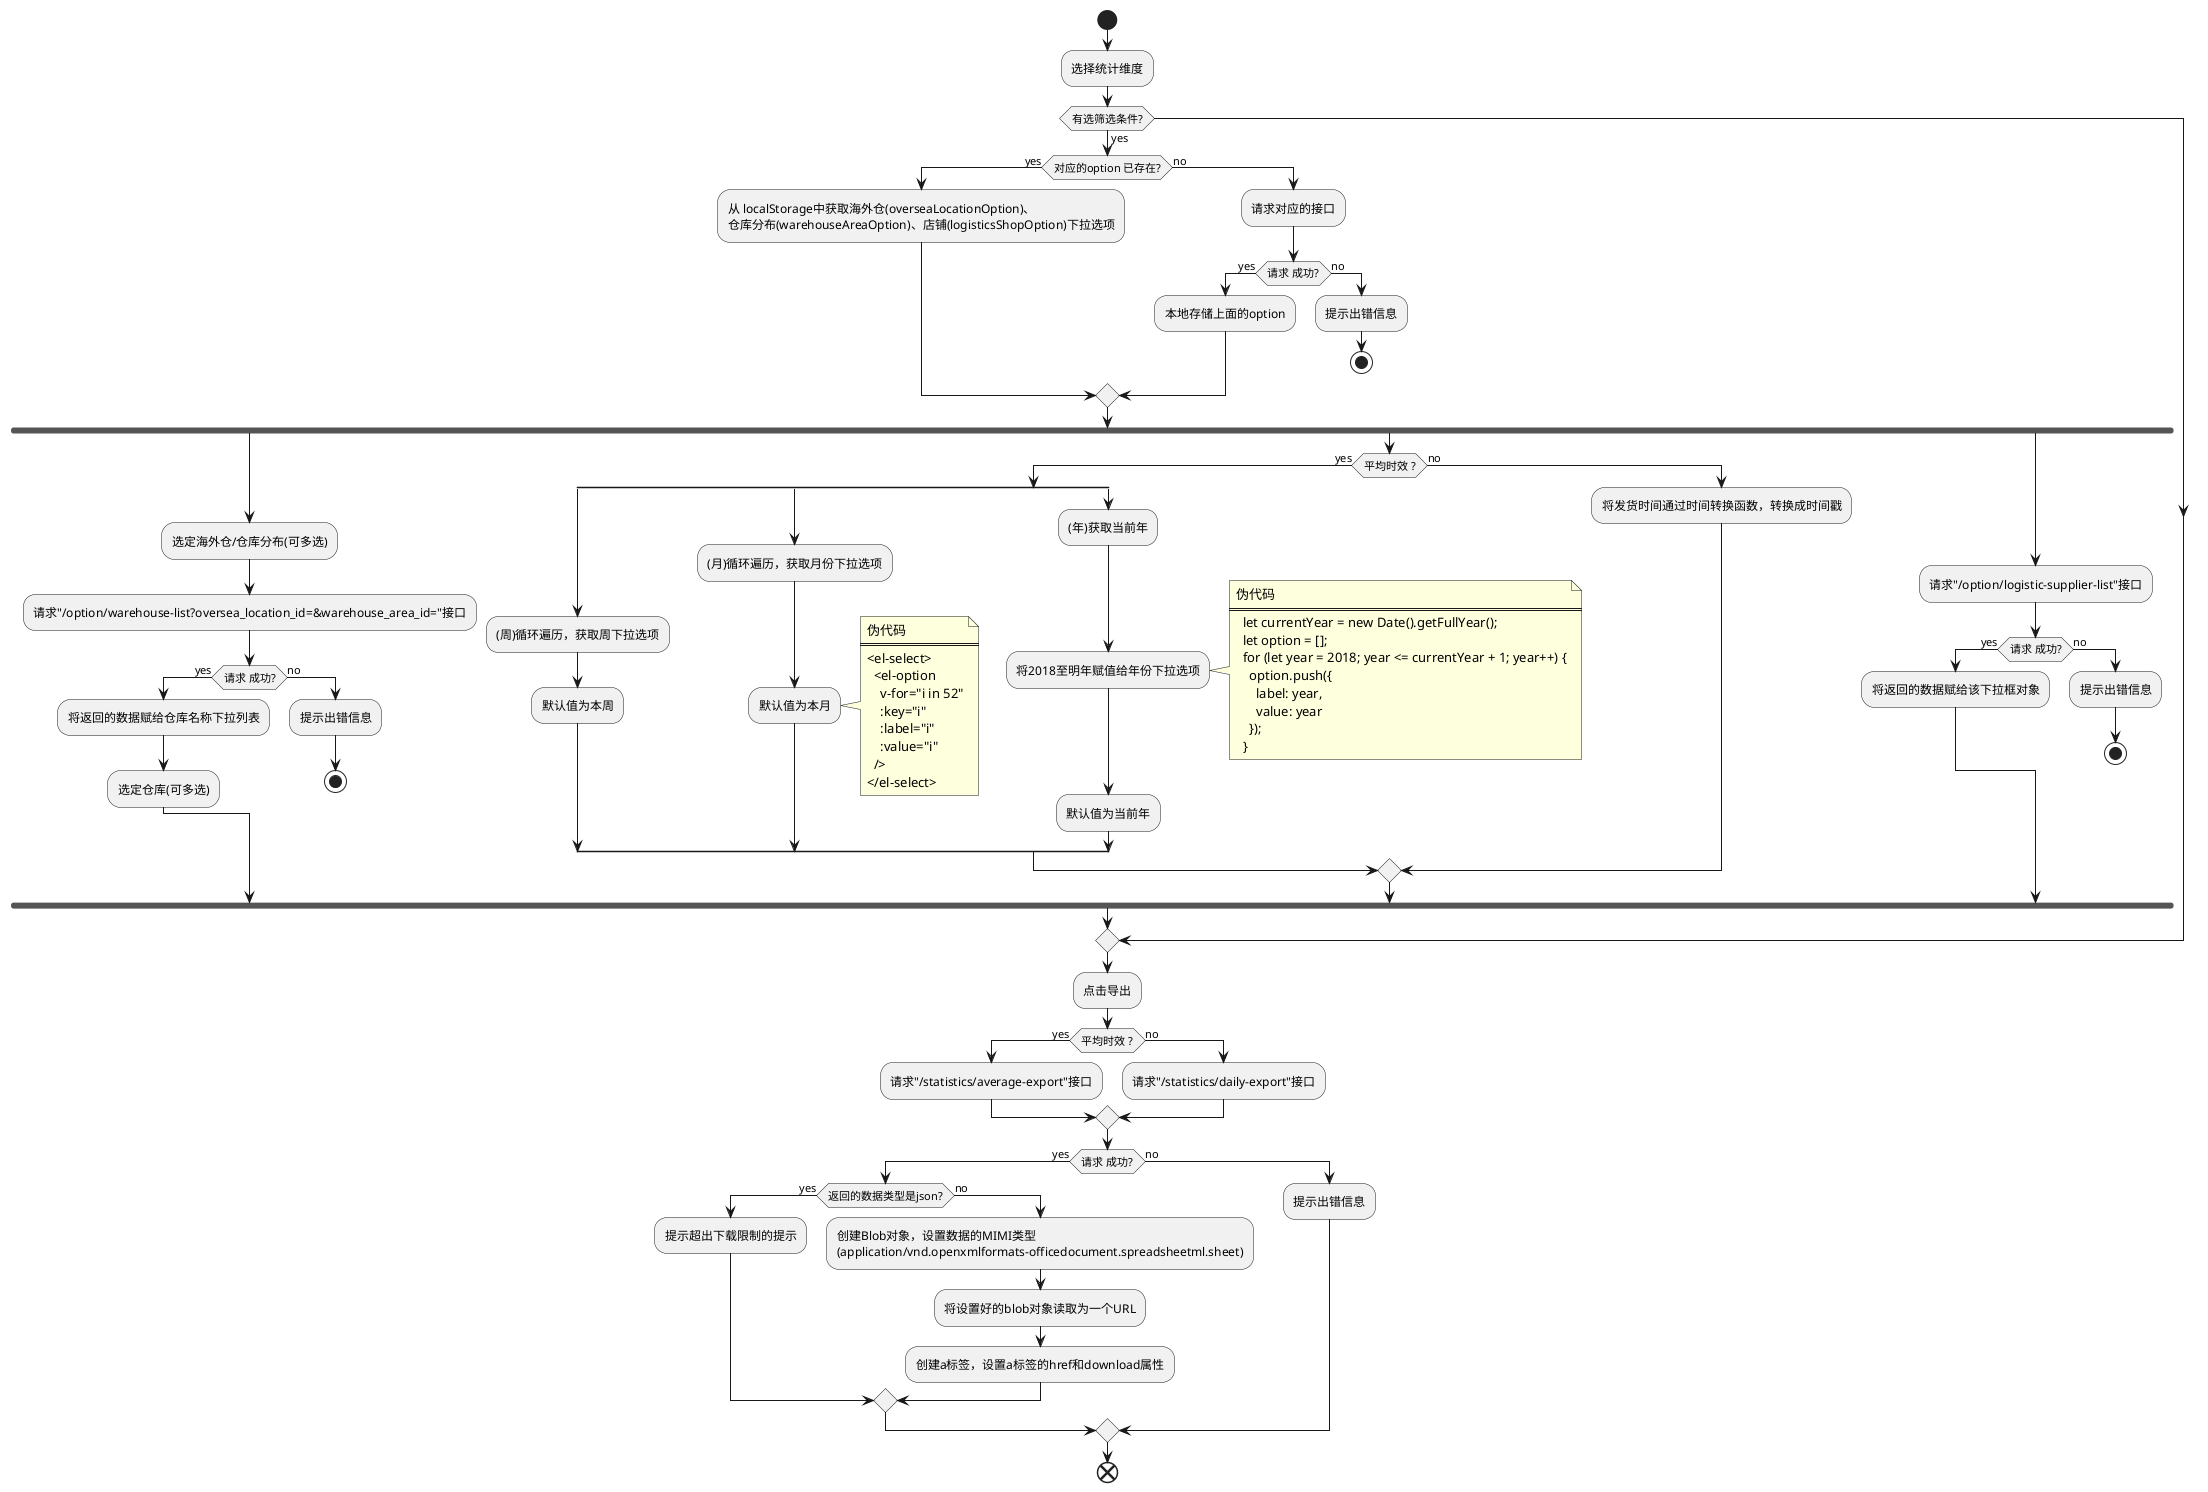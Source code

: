 @startuml

start
:选择统计维度;
if(有选筛选条件?) then (yes)
   if(对应的option 已存在?) then (yes)
    :从 localStorage中获取海外仓(overseaLocationOption)、
    仓库分布(warehouseAreaOption)、店铺(logisticsShopOption)下拉选项;
  else (no)
    :请求对应的接口;
    if(请求 成功?) then (yes)
      :本地存储上面的option;
    else (no)
      :提示出错信息;
      stop
    endif
  endif
  fork
    :选定海外仓/仓库分布(可多选);
    :请求"/option/warehouse-list?oversea_location_id=&warehouse_area_id="接口;
    if(请求 成功?) then (yes)
      :将返回的数据赋给仓库名称下拉列表;
      :选定仓库(可多选);
    else (no)
      :提示出错信息;
      stop
    endif
  fork again
    if(平均时效 ?) then (yes)
      split 
        :(周)循环遍历，获取周下拉选项;
        :默认值为本周;
      split again 
        :(月)循环遍历，获取月份下拉选项;
        :默认值为本月;
      note right 
        伪代码
        ====
        <el-select>
          <el-option
            v-for="i in 52"
            :key="i"
            :label="i"
            :value="i"
          />
        </el-select>
      end note
      split again
        :(年)获取当前年;
        :将2018至明年赋值给年份下拉选项;
        note right
          伪代码
          ====
            let currentYear = new Date().getFullYear();
            let option = [];
            for (let year = 2018; year <= currentYear + 1; year++) {
              option.push({
                label: year,
                value: year
              });
            }
        end note
        :默认值为当前年;
      end split
    else (no)
      :将发货时间通过时间转换函数，转换成时间戳;
    endif
  fork again
    :请求"/option/logistic-supplier-list"接口;
    if(请求 成功?) then (yes) 
      :将返回的数据赋给该下拉框对象;
    else (no)
      :提示出错信息;
      stop
    endif
  end fork
endif
:点击导出;
 if(平均时效 ?) then (yes)
  :请求"/statistics/average-export"接口;
else (no)
  :请求"/statistics/daily-export"接口;
endif
if(请求 成功?) then (yes)
  if(返回的数据类型是json?) then (yes)
    :提示超出下载限制的提示;
  else (no)
    :创建Blob对象，设置数据的MIMI类型
    (application/vnd.openxmlformats-officedocument.spreadsheetml.sheet);
    :将设置好的blob对象读取为一个URL;
    :创建a标签，设置a标签的href和download属性;
  endif
else (no)
  :提示出错信息;
endif
end

@enduml